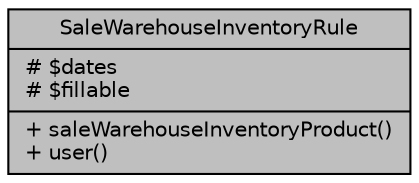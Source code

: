 digraph "SaleWarehouseInventoryRule"
{
 // LATEX_PDF_SIZE
  bgcolor="transparent";
  edge [fontname="Helvetica",fontsize="10",labelfontname="Helvetica",labelfontsize="10"];
  node [fontname="Helvetica",fontsize="10",shape=record];
  Node1 [label="{SaleWarehouseInventoryRule\n|# $dates\l# $fillable\l|+ saleWarehouseInventoryProduct()\l+ user()\l}",height=0.2,width=0.4,color="black", fillcolor="grey75", style="filled", fontcolor="black",tooltip="Datos de las reglas del inventario."];
}
